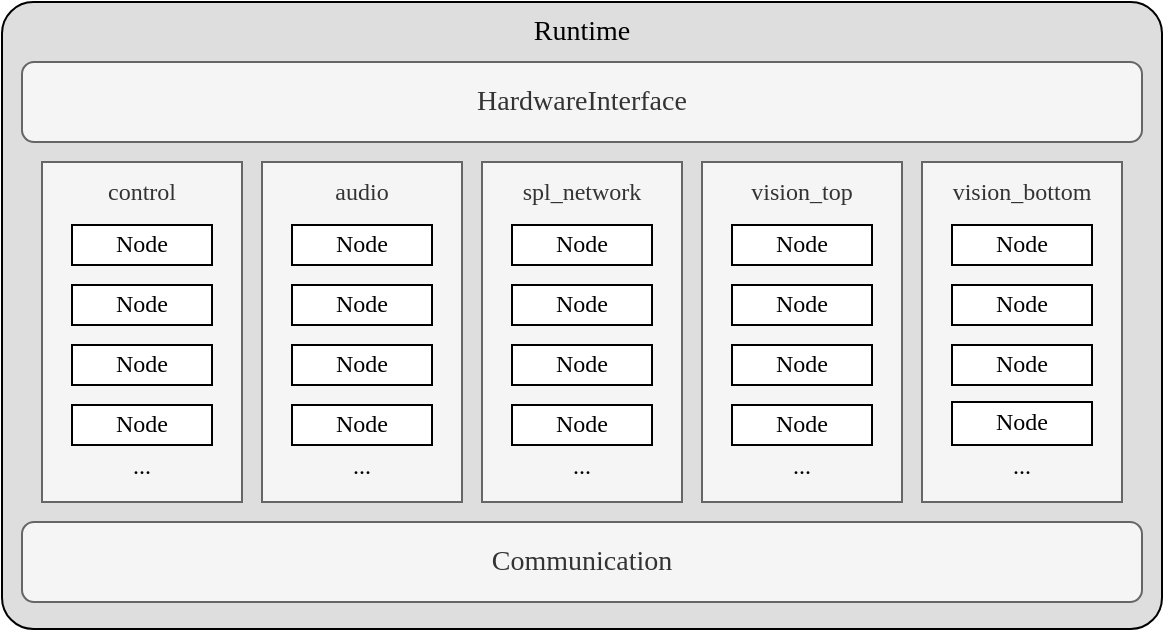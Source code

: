 <mxfile version="25.0.1">
  <diagram id="XcJZ0W03TQX2NoV_ZfGi" name="Page-1">
    <mxGraphModel dx="819" dy="452" grid="1" gridSize="10" guides="1" tooltips="1" connect="1" arrows="1" fold="1" page="0" pageScale="1" pageWidth="850" pageHeight="1100" math="0" shadow="0">
      <root>
        <mxCell id="0" />
        <mxCell id="1" parent="0" />
        <mxCell id="X0pXrAIt4FLZrpf-QWvW-3" value="&lt;font data-font-src=&quot;https://fonts.googleapis.com/css?family=Fira+Code&quot; face=&quot;Fira Code&quot;&gt;Node&lt;/font&gt;" style="rounded=1;whiteSpace=wrap;html=1;verticalAlign=top;arcSize=11;fillColor=#DEDEDE;fontColor=#333333;strokeColor=default;fillStyle=auto;gradientColor=none;glass=0;" parent="1" vertex="1">
          <mxGeometry x="120" y="70" width="160" height="160" as="geometry" />
        </mxCell>
        <mxCell id="X0pXrAIt4FLZrpf-QWvW-4" value="&lt;font style=&quot;font-size: 13px;&quot; data-font-src=&quot;https://fonts.googleapis.com/css?family=Fira+Code&quot; face=&quot;Fira Code&quot;&gt;State&lt;/font&gt;" style="rounded=0;whiteSpace=wrap;html=1;fillColor=default;fillStyle=auto;" parent="1" vertex="1">
          <mxGeometry x="140" y="100" width="120" height="40" as="geometry" />
        </mxCell>
        <mxCell id="X0pXrAIt4FLZrpf-QWvW-6" style="edgeStyle=orthogonalEdgeStyle;rounded=0;orthogonalLoop=1;jettySize=auto;html=1;exitX=0.5;exitY=0;exitDx=0;exitDy=0;entryX=0.5;entryY=1;entryDx=0;entryDy=0;startArrow=blockThin;startFill=1;endArrow=blockThin;endFill=1;" parent="1" source="X0pXrAIt4FLZrpf-QWvW-5" target="X0pXrAIt4FLZrpf-QWvW-4" edge="1">
          <mxGeometry relative="1" as="geometry" />
        </mxCell>
        <mxCell id="X0pXrAIt4FLZrpf-QWvW-7" style="edgeStyle=orthogonalEdgeStyle;rounded=0;orthogonalLoop=1;jettySize=auto;html=1;exitX=1;exitY=0.5;exitDx=0;exitDy=0;endArrow=blockThin;endFill=1;spacingBottom=2;" parent="1" source="X0pXrAIt4FLZrpf-QWvW-5" edge="1">
          <mxGeometry relative="1" as="geometry">
            <mxPoint x="310" y="190" as="targetPoint" />
          </mxGeometry>
        </mxCell>
        <mxCell id="X0pXrAIt4FLZrpf-QWvW-8" style="edgeStyle=orthogonalEdgeStyle;rounded=0;orthogonalLoop=1;jettySize=auto;html=1;exitX=0;exitY=0.5;exitDx=0;exitDy=0;startArrow=blockThin;startFill=1;endArrow=none;endFill=0;strokeColor=default;spacingBottom=2;" parent="1" source="X0pXrAIt4FLZrpf-QWvW-5" edge="1">
          <mxGeometry relative="1" as="geometry">
            <mxPoint x="90" y="190" as="targetPoint" />
          </mxGeometry>
        </mxCell>
        <mxCell id="X0pXrAIt4FLZrpf-QWvW-5" value="&lt;font style=&quot;font-size: 13px;&quot; data-font-src=&quot;https://fonts.googleapis.com/css?family=Fira+Code&quot; face=&quot;Fira Code&quot;&gt;cycle()&lt;/font&gt;" style="rounded=0;whiteSpace=wrap;html=1;spacingBottom=2;" parent="1" vertex="1">
          <mxGeometry x="140" y="170" width="120" height="40" as="geometry" />
        </mxCell>
        <mxCell id="X0pXrAIt4FLZrpf-QWvW-9" value="&lt;div&gt;&lt;font data-font-src=&quot;https://fonts.googleapis.com/css?family=Fira+Code&quot; face=&quot;Fira Code&quot;&gt;Inputs&lt;/font&gt;&lt;/div&gt;" style="text;html=1;strokeColor=none;fillColor=none;align=center;verticalAlign=middle;whiteSpace=wrap;rounded=0;spacingBottom=2;" parent="1" vertex="1">
          <mxGeometry x="70" y="163" width="50" height="30" as="geometry" />
        </mxCell>
        <mxCell id="X0pXrAIt4FLZrpf-QWvW-10" value="&lt;font data-font-src=&quot;https://fonts.googleapis.com/css?family=Fira+Code&quot; face=&quot;Fira Code&quot;&gt;Outputs&lt;/font&gt;" style="text;html=1;strokeColor=none;fillColor=none;align=center;verticalAlign=middle;whiteSpace=wrap;rounded=0;spacingBottom=2;" parent="1" vertex="1">
          <mxGeometry x="280" y="163" width="60" height="30" as="geometry" />
        </mxCell>
        <mxCell id="4WtOnVnA1kwEW2kyM9zU-1" value="&lt;div&gt;&lt;font style=&quot;font-size: 14px;&quot; data-font-src=&quot;https://fonts.googleapis.com/css?family=Fira+Code&quot;&gt;Runtime&lt;/font&gt;&lt;/div&gt;" style="rounded=1;whiteSpace=wrap;html=1;align=center;verticalAlign=top;arcSize=5;fontFamily=Fira Code;fontSource=https%3A%2F%2Ffonts.googleapis.com%2Fcss%3Ffamily%3DFira%2BCode;fillColor=#DEDEDE;" parent="1" vertex="1">
          <mxGeometry x="10" y="40" width="580" height="313.5" as="geometry" />
        </mxCell>
        <mxCell id="4WtOnVnA1kwEW2kyM9zU-2" value="&lt;div&gt;&lt;font data-font-src=&quot;https://fonts.googleapis.com/css?family=Fira+Code&quot;&gt;control&lt;/font&gt;&lt;/div&gt;" style="rounded=0;whiteSpace=wrap;html=1;verticalAlign=top;fillColor=#f5f5f5;fontColor=#333333;strokeColor=#666666;fontFamily=Fira Code;fontSource=https%3A%2F%2Ffonts.googleapis.com%2Fcss%3Ffamily%3DFira%2BCode;spacingTop=1;" parent="1" vertex="1">
          <mxGeometry x="30" y="120" width="100" height="170" as="geometry" />
        </mxCell>
        <mxCell id="4WtOnVnA1kwEW2kyM9zU-3" value="&lt;font style=&quot;font-size: 14px;&quot; data-font-src=&quot;https://fonts.googleapis.com/css?family=Fira+Code&quot;&gt;HardwareInterface&lt;/font&gt;" style="rounded=1;whiteSpace=wrap;html=1;verticalAlign=middle;fillColor=#f5f5f5;fontColor=#333333;strokeColor=#666666;fontFamily=Fira Code;fontSource=https%3A%2F%2Ffonts.googleapis.com%2Fcss%3Ffamily%3DFira%2BCode;" parent="1" vertex="1">
          <mxGeometry x="20" y="70" width="560" height="40" as="geometry" />
        </mxCell>
        <mxCell id="4WtOnVnA1kwEW2kyM9zU-4" value="&lt;font&gt;vision_bottom&lt;/font&gt;" style="rounded=0;whiteSpace=wrap;html=1;verticalAlign=top;fillColor=#f5f5f5;fontColor=#333333;strokeColor=#666666;fontFamily=Fira Code;fontSource=https%3A%2F%2Ffonts.googleapis.com%2Fcss%3Ffamily%3DFira%2BCode;spacingTop=1;" parent="1" vertex="1">
          <mxGeometry x="470" y="120" width="100" height="170" as="geometry" />
        </mxCell>
        <mxCell id="4WtOnVnA1kwEW2kyM9zU-5" value="&lt;font style=&quot;font-size: 14px;&quot;&gt;Communication&lt;/font&gt;" style="rounded=1;whiteSpace=wrap;html=1;verticalAlign=middle;fillColor=#f5f5f5;fontColor=#333333;strokeColor=#666666;fontFamily=Fira Code;fontSource=https%3A%2F%2Ffonts.googleapis.com%2Fcss%3Ffamily%3DFira%2BCode;" parent="1" vertex="1">
          <mxGeometry x="20" y="300" width="560" height="40" as="geometry" />
        </mxCell>
        <mxCell id="4WtOnVnA1kwEW2kyM9zU-6" value="Node" style="rounded=0;whiteSpace=wrap;html=1;fontFamily=Fira Code;fontSource=https%3A%2F%2Ffonts.googleapis.com%2Fcss%3Ffamily%3DFira%2BCode;verticalAlign=middle;horizontal=1;spacingBottom=2;" parent="1" vertex="1">
          <mxGeometry x="45" y="151.5" width="70" height="20" as="geometry" />
        </mxCell>
        <mxCell id="4WtOnVnA1kwEW2kyM9zU-7" value="Node" style="rounded=0;whiteSpace=wrap;html=1;fontFamily=Fira Code;fontSource=https%3A%2F%2Ffonts.googleapis.com%2Fcss%3Ffamily%3DFira%2BCode;spacingBottom=2;" parent="1" vertex="1">
          <mxGeometry x="45" y="181.5" width="70" height="20" as="geometry" />
        </mxCell>
        <mxCell id="4WtOnVnA1kwEW2kyM9zU-8" value="Node" style="rounded=0;whiteSpace=wrap;html=1;fontFamily=Fira Code;fontSource=https%3A%2F%2Ffonts.googleapis.com%2Fcss%3Ffamily%3DFira%2BCode;spacingBottom=2;" parent="1" vertex="1">
          <mxGeometry x="45" y="211.5" width="70" height="20" as="geometry" />
        </mxCell>
        <mxCell id="4WtOnVnA1kwEW2kyM9zU-9" value="..." style="text;html=1;strokeColor=none;fillColor=none;align=center;verticalAlign=middle;whiteSpace=wrap;rounded=0;fontFamily=Fira Code;fontSource=https%3A%2F%2Ffonts.googleapis.com%2Fcss%3Ffamily%3DFira%2BCode;" parent="1" vertex="1">
          <mxGeometry x="50" y="257" width="60" height="30" as="geometry" />
        </mxCell>
        <mxCell id="4WtOnVnA1kwEW2kyM9zU-10" value="Node" style="rounded=0;whiteSpace=wrap;html=1;fontFamily=Fira Code;fontSource=https%3A%2F%2Ffonts.googleapis.com%2Fcss%3Ffamily%3DFira%2BCode;spacingBottom=2;" parent="1" vertex="1">
          <mxGeometry x="45" y="241.5" width="70" height="20" as="geometry" />
        </mxCell>
        <mxCell id="4WtOnVnA1kwEW2kyM9zU-11" value="Node" style="rounded=0;whiteSpace=wrap;html=1;fontFamily=Fira Code;fontSource=https%3A%2F%2Ffonts.googleapis.com%2Fcss%3Ffamily%3DFira%2BCode;spacingBottom=2;" parent="1" vertex="1">
          <mxGeometry x="485" y="151.5" width="70" height="20" as="geometry" />
        </mxCell>
        <mxCell id="4WtOnVnA1kwEW2kyM9zU-12" value="Node" style="rounded=0;whiteSpace=wrap;html=1;fontFamily=Fira Code;fontSource=https%3A%2F%2Ffonts.googleapis.com%2Fcss%3Ffamily%3DFira%2BCode;spacingBottom=2;" parent="1" vertex="1">
          <mxGeometry x="485" y="181.5" width="70" height="20" as="geometry" />
        </mxCell>
        <mxCell id="4WtOnVnA1kwEW2kyM9zU-13" value="Node" style="rounded=0;whiteSpace=wrap;html=1;fontFamily=Fira Code;fontSource=https%3A%2F%2Ffonts.googleapis.com%2Fcss%3Ffamily%3DFira%2BCode;spacingBottom=2;" parent="1" vertex="1">
          <mxGeometry x="485" y="211.5" width="70" height="20" as="geometry" />
        </mxCell>
        <mxCell id="4WtOnVnA1kwEW2kyM9zU-14" value="..." style="text;html=1;strokeColor=none;fillColor=none;align=center;verticalAlign=middle;whiteSpace=wrap;rounded=0;fontFamily=Fira Code;fontSource=https%3A%2F%2Ffonts.googleapis.com%2Fcss%3Ffamily%3DFira%2BCode;" parent="1" vertex="1">
          <mxGeometry x="490" y="257" width="60" height="30" as="geometry" />
        </mxCell>
        <mxCell id="4WtOnVnA1kwEW2kyM9zU-15" value="Node" style="rounded=0;whiteSpace=wrap;html=1;fontFamily=Fira Code;fontSource=https%3A%2F%2Ffonts.googleapis.com%2Fcss%3Ffamily%3DFira%2BCode;spacingBottom=2;" parent="1" vertex="1">
          <mxGeometry x="485" y="240" width="70" height="21.5" as="geometry" />
        </mxCell>
        <mxCell id="4WtOnVnA1kwEW2kyM9zU-16" value="audio" style="rounded=0;whiteSpace=wrap;html=1;verticalAlign=top;fillColor=#f5f5f5;fontColor=#333333;strokeColor=#666666;fontFamily=Fira Code;fontSource=https%3A%2F%2Ffonts.googleapis.com%2Fcss%3Ffamily%3DFira%2BCode;spacingTop=1;" parent="1" vertex="1">
          <mxGeometry x="140" y="120" width="100" height="170" as="geometry" />
        </mxCell>
        <mxCell id="4WtOnVnA1kwEW2kyM9zU-17" value="Node" style="rounded=0;whiteSpace=wrap;html=1;fontFamily=Fira Code;fontSource=https%3A%2F%2Ffonts.googleapis.com%2Fcss%3Ffamily%3DFira%2BCode;spacingBottom=2;" parent="1" vertex="1">
          <mxGeometry x="155" y="151.5" width="70" height="20" as="geometry" />
        </mxCell>
        <mxCell id="4WtOnVnA1kwEW2kyM9zU-18" value="Node" style="rounded=0;whiteSpace=wrap;html=1;fontFamily=Fira Code;fontSource=https%3A%2F%2Ffonts.googleapis.com%2Fcss%3Ffamily%3DFira%2BCode;spacingBottom=2;" parent="1" vertex="1">
          <mxGeometry x="155" y="181.5" width="70" height="20" as="geometry" />
        </mxCell>
        <mxCell id="4WtOnVnA1kwEW2kyM9zU-19" value="Node" style="rounded=0;whiteSpace=wrap;html=1;fontFamily=Fira Code;fontSource=https%3A%2F%2Ffonts.googleapis.com%2Fcss%3Ffamily%3DFira%2BCode;spacingBottom=2;" parent="1" vertex="1">
          <mxGeometry x="155" y="211.5" width="70" height="20" as="geometry" />
        </mxCell>
        <mxCell id="4WtOnVnA1kwEW2kyM9zU-20" value="..." style="text;html=1;strokeColor=none;fillColor=none;align=center;verticalAlign=middle;whiteSpace=wrap;rounded=0;fontFamily=Fira Code;fontSource=https%3A%2F%2Ffonts.googleapis.com%2Fcss%3Ffamily%3DFira%2BCode;" parent="1" vertex="1">
          <mxGeometry x="160" y="257" width="60" height="30" as="geometry" />
        </mxCell>
        <mxCell id="4WtOnVnA1kwEW2kyM9zU-21" value="Node" style="rounded=0;whiteSpace=wrap;html=1;fontFamily=Fira Code;fontSource=https%3A%2F%2Ffonts.googleapis.com%2Fcss%3Ffamily%3DFira%2BCode;spacingBottom=2;" parent="1" vertex="1">
          <mxGeometry x="155" y="241.5" width="70" height="20" as="geometry" />
        </mxCell>
        <mxCell id="4WtOnVnA1kwEW2kyM9zU-22" value="spl_network" style="rounded=0;whiteSpace=wrap;html=1;verticalAlign=top;fillColor=#f5f5f5;fontColor=#333333;strokeColor=#666666;fontFamily=Fira Code;fontSource=https%3A%2F%2Ffonts.googleapis.com%2Fcss%3Ffamily%3DFira%2BCode;spacingTop=1;" parent="1" vertex="1">
          <mxGeometry x="250" y="120" width="100" height="170" as="geometry" />
        </mxCell>
        <mxCell id="4WtOnVnA1kwEW2kyM9zU-23" value="Node" style="rounded=0;whiteSpace=wrap;html=1;fontFamily=Fira Code;fontSource=https%3A%2F%2Ffonts.googleapis.com%2Fcss%3Ffamily%3DFira%2BCode;spacingBottom=2;" parent="1" vertex="1">
          <mxGeometry x="265" y="151.5" width="70" height="20" as="geometry" />
        </mxCell>
        <mxCell id="4WtOnVnA1kwEW2kyM9zU-24" value="Node" style="rounded=0;whiteSpace=wrap;html=1;fontFamily=Fira Code;fontSource=https%3A%2F%2Ffonts.googleapis.com%2Fcss%3Ffamily%3DFira%2BCode;spacingBottom=2;" parent="1" vertex="1">
          <mxGeometry x="265" y="181.5" width="70" height="20" as="geometry" />
        </mxCell>
        <mxCell id="4WtOnVnA1kwEW2kyM9zU-25" value="Node" style="rounded=0;whiteSpace=wrap;html=1;fontFamily=Fira Code;fontSource=https%3A%2F%2Ffonts.googleapis.com%2Fcss%3Ffamily%3DFira%2BCode;spacingBottom=2;" parent="1" vertex="1">
          <mxGeometry x="265" y="211.5" width="70" height="20" as="geometry" />
        </mxCell>
        <mxCell id="4WtOnVnA1kwEW2kyM9zU-26" value="..." style="text;html=1;strokeColor=none;fillColor=none;align=center;verticalAlign=middle;whiteSpace=wrap;rounded=0;fontFamily=Fira Code;fontSource=https%3A%2F%2Ffonts.googleapis.com%2Fcss%3Ffamily%3DFira%2BCode;" parent="1" vertex="1">
          <mxGeometry x="270" y="257" width="60" height="30" as="geometry" />
        </mxCell>
        <mxCell id="4WtOnVnA1kwEW2kyM9zU-27" value="Node" style="rounded=0;whiteSpace=wrap;html=1;fontFamily=Fira Code;fontSource=https%3A%2F%2Ffonts.googleapis.com%2Fcss%3Ffamily%3DFira%2BCode;spacingBottom=2;" parent="1" vertex="1">
          <mxGeometry x="265" y="241.5" width="70" height="20" as="geometry" />
        </mxCell>
        <mxCell id="4WtOnVnA1kwEW2kyM9zU-28" value="vision_top" style="rounded=0;whiteSpace=wrap;html=1;verticalAlign=top;fillColor=#f5f5f5;fontColor=#333333;strokeColor=#666666;fontFamily=Fira Code;fontSource=https%3A%2F%2Ffonts.googleapis.com%2Fcss%3Ffamily%3DFira%2BCode;spacingTop=1;" parent="1" vertex="1">
          <mxGeometry x="360" y="120" width="100" height="170" as="geometry" />
        </mxCell>
        <mxCell id="4WtOnVnA1kwEW2kyM9zU-29" value="Node" style="rounded=0;whiteSpace=wrap;html=1;fontFamily=Fira Code;fontSource=https%3A%2F%2Ffonts.googleapis.com%2Fcss%3Ffamily%3DFira%2BCode;spacingBottom=2;" parent="1" vertex="1">
          <mxGeometry x="375" y="151.5" width="70" height="20" as="geometry" />
        </mxCell>
        <mxCell id="4WtOnVnA1kwEW2kyM9zU-30" value="Node" style="rounded=0;whiteSpace=wrap;html=1;fontFamily=Fira Code;fontSource=https%3A%2F%2Ffonts.googleapis.com%2Fcss%3Ffamily%3DFira%2BCode;spacingBottom=2;" parent="1" vertex="1">
          <mxGeometry x="375" y="181.5" width="70" height="20" as="geometry" />
        </mxCell>
        <mxCell id="4WtOnVnA1kwEW2kyM9zU-31" value="Node" style="rounded=0;whiteSpace=wrap;html=1;fontFamily=Fira Code;fontSource=https%3A%2F%2Ffonts.googleapis.com%2Fcss%3Ffamily%3DFira%2BCode;spacingBottom=2;" parent="1" vertex="1">
          <mxGeometry x="375" y="211.5" width="70" height="20" as="geometry" />
        </mxCell>
        <mxCell id="4WtOnVnA1kwEW2kyM9zU-32" value="..." style="text;html=1;strokeColor=none;fillColor=none;align=center;verticalAlign=middle;whiteSpace=wrap;rounded=0;fontFamily=Fira Code;fontSource=https%3A%2F%2Ffonts.googleapis.com%2Fcss%3Ffamily%3DFira%2BCode;" parent="1" vertex="1">
          <mxGeometry x="380" y="257" width="60" height="30" as="geometry" />
        </mxCell>
        <mxCell id="4WtOnVnA1kwEW2kyM9zU-33" value="Node" style="rounded=0;whiteSpace=wrap;html=1;fontFamily=Fira Code;fontSource=https%3A%2F%2Ffonts.googleapis.com%2Fcss%3Ffamily%3DFira%2BCode;spacingBottom=2;" parent="1" vertex="1">
          <mxGeometry x="375" y="241.5" width="70" height="20" as="geometry" />
        </mxCell>
      </root>
    </mxGraphModel>
  </diagram>
</mxfile>
